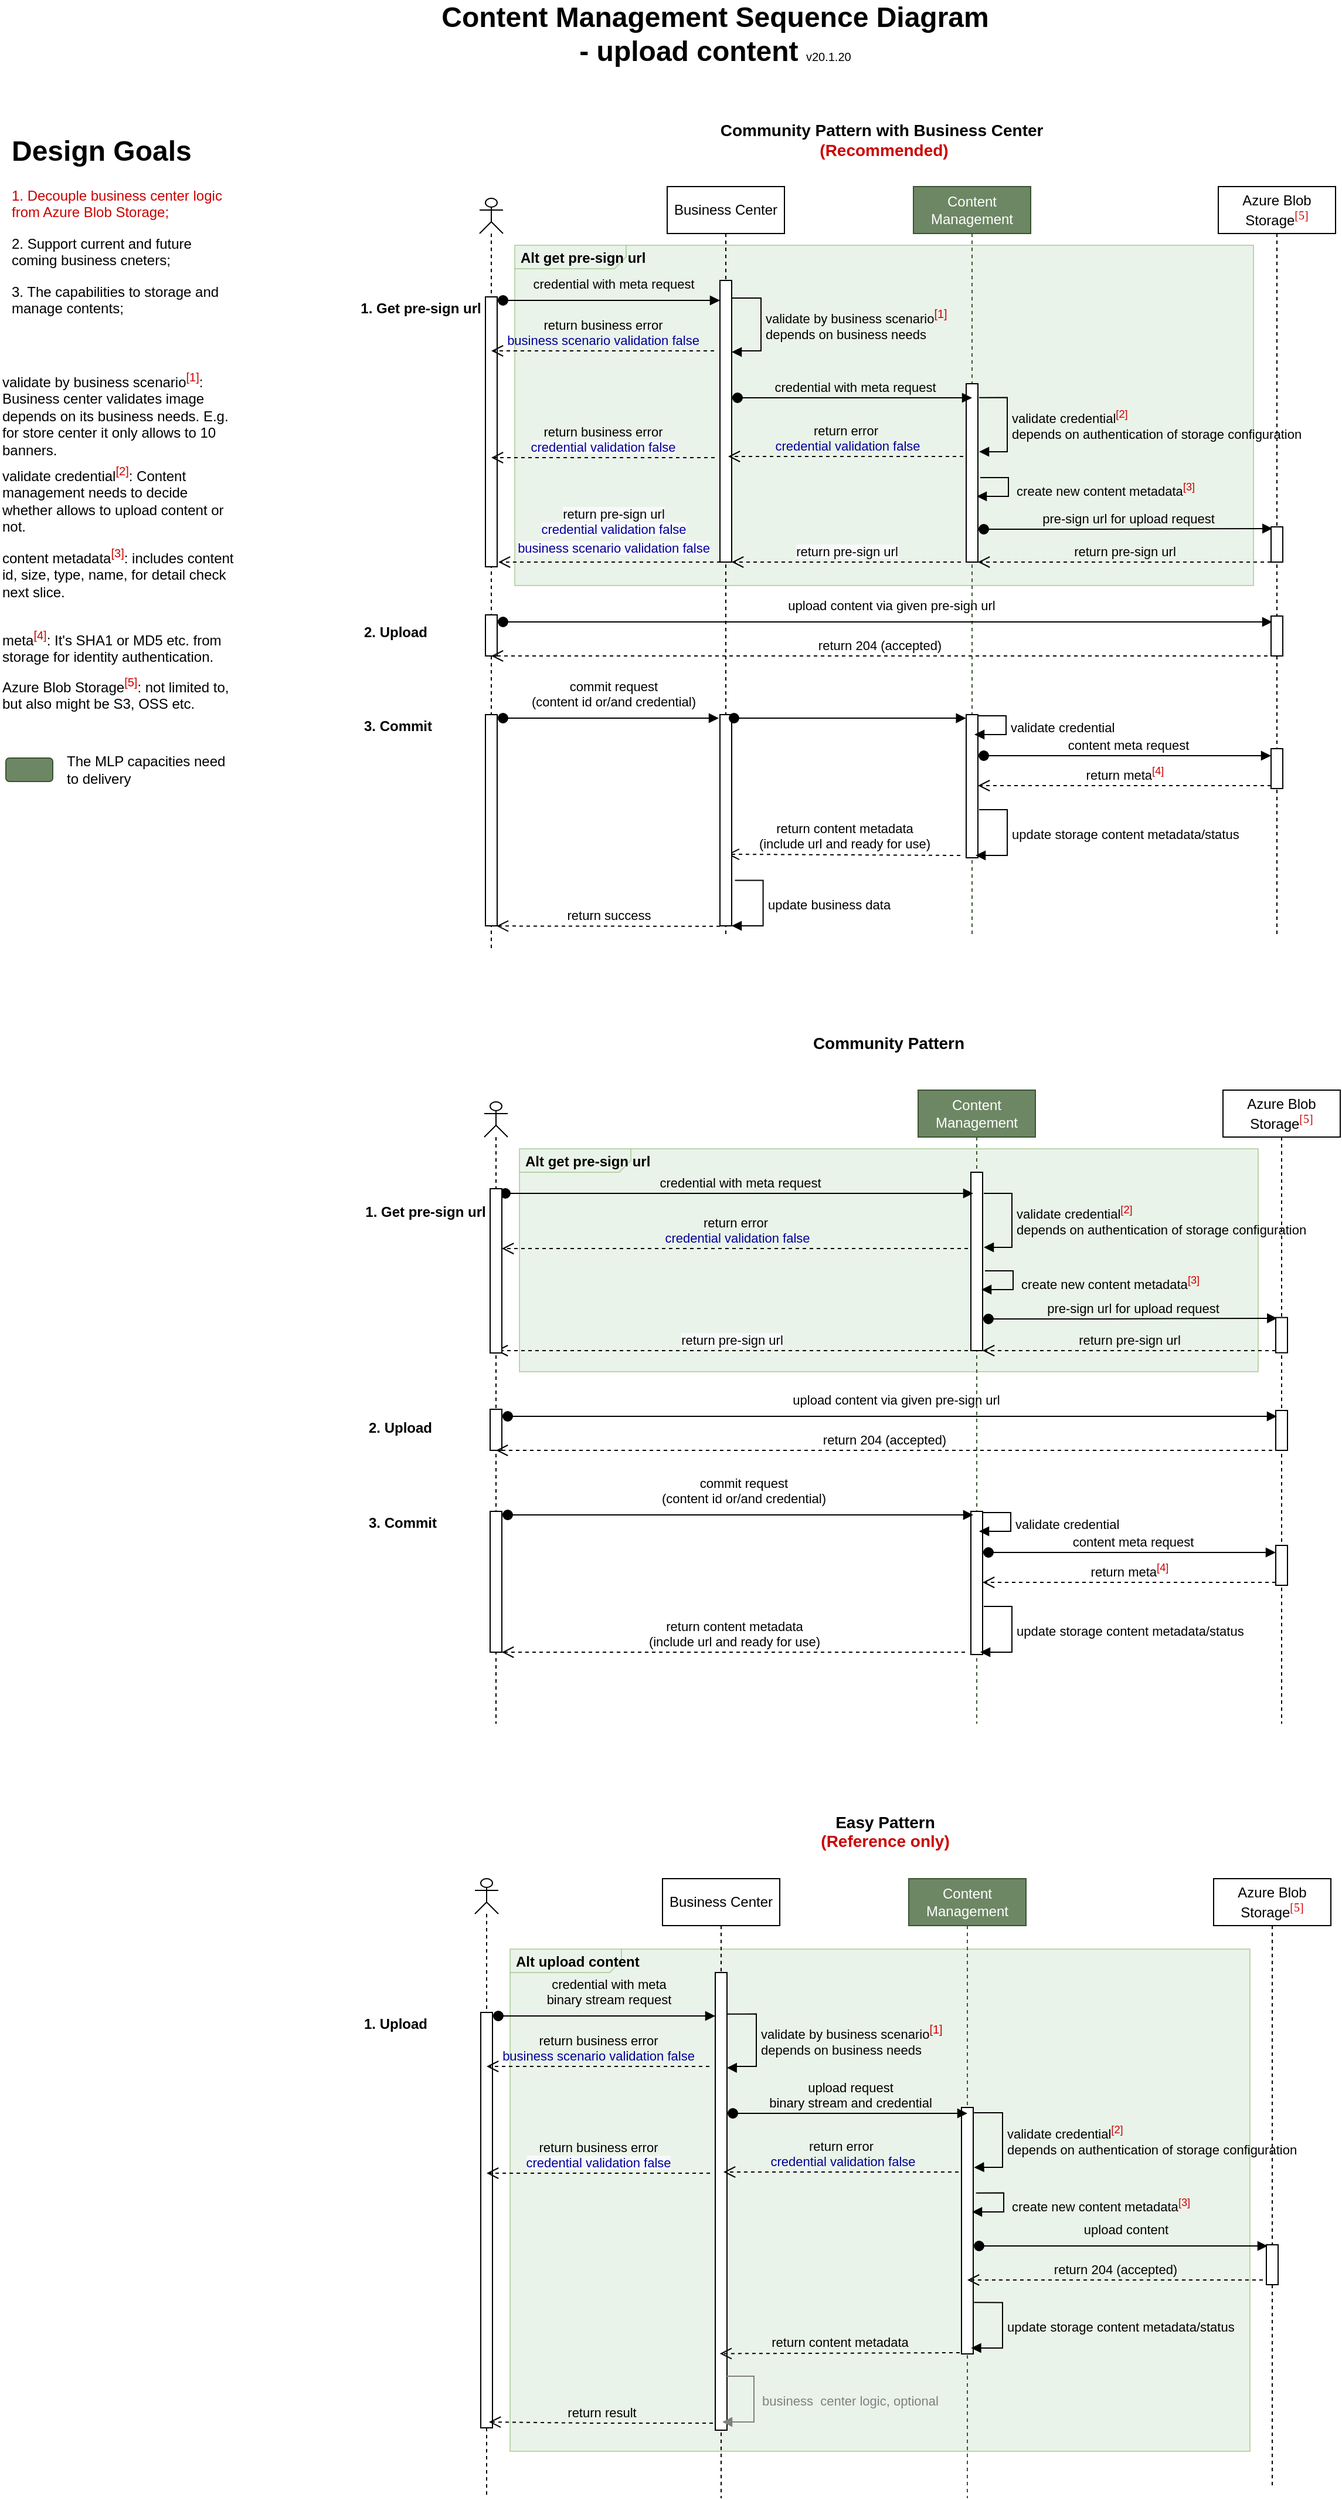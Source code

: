 <mxfile version="12.5.5" type="github" pages="3">
  <diagram id="Se-Glehy01dl6wNR-q-G" name="Uploading User Case">
    <mxGraphModel dx="3986" dy="788" grid="1" gridSize="10" guides="1" tooltips="1" connect="1" arrows="1" fold="1" page="1" pageScale="1" pageWidth="827" pageHeight="1169" math="0" shadow="0">
      <root>
        <mxCell id="0"/>
        <mxCell id="1" parent="0"/>
        <mxCell id="lDLZ59sCFjgZFas71iTA-26" value="&lt;p style=&quot;margin: 0px ; margin-top: 4px ; margin-left: 5px ; text-align: left&quot;&gt;&lt;b&gt;Alt&lt;/b&gt; &lt;b&gt;get pre-sign url&lt;/b&gt;&lt;/p&gt;" style="html=1;shape=mxgraph.sysml.package;overflow=fill;labelX=95;align=left;spacingLeft=5;verticalAlign=top;spacingTop=-3;fillColor=#d5e8d4;strokeColor=#82b366;opacity=50;" parent="1" vertex="1">
          <mxGeometry x="-2021" y="260" width="630" height="290" as="geometry"/>
        </mxCell>
        <mxCell id="fI2PRTh5zaHvBNYzc2sx-4" value="Content Management" style="shape=umlLifeline;perimeter=lifelinePerimeter;whiteSpace=wrap;html=1;container=1;collapsible=0;recursiveResize=0;outlineConnect=0;fillColor=#6d8764;strokeColor=#3A5431;fontColor=#ffffff;" parent="1" vertex="1">
          <mxGeometry x="-1681" y="210" width="100" height="640" as="geometry"/>
        </mxCell>
        <mxCell id="fI2PRTh5zaHvBNYzc2sx-18" value="" style="html=1;points=[];perimeter=orthogonalPerimeter;" parent="fI2PRTh5zaHvBNYzc2sx-4" vertex="1">
          <mxGeometry x="45" y="168" width="10" height="152" as="geometry"/>
        </mxCell>
        <mxCell id="lDLZ59sCFjgZFas71iTA-8" value="pre-sign url for upload request" style="html=1;verticalAlign=bottom;startArrow=oval;startFill=1;endArrow=block;startSize=8;labelBackgroundColor=none;entryX=0.116;entryY=0.047;entryDx=0;entryDy=0;entryPerimeter=0;" parent="fI2PRTh5zaHvBNYzc2sx-4" target="lDLZ59sCFjgZFas71iTA-6" edge="1">
          <mxGeometry width="60" relative="1" as="geometry">
            <mxPoint x="60" y="292" as="sourcePoint"/>
            <mxPoint x="309.5" y="292" as="targetPoint"/>
            <Array as="points">
              <mxPoint x="150.5" y="292"/>
            </Array>
          </mxGeometry>
        </mxCell>
        <mxCell id="fI2PRTh5zaHvBNYzc2sx-2" value="" style="shape=umlLifeline;participant=umlActor;perimeter=lifelinePerimeter;whiteSpace=wrap;html=1;container=1;collapsible=0;recursiveResize=0;verticalAlign=top;spacingTop=36;labelBackgroundColor=#ffffff;outlineConnect=0;size=30;" parent="1" vertex="1">
          <mxGeometry x="-2051" y="220" width="20" height="640" as="geometry"/>
        </mxCell>
        <mxCell id="lDLZ59sCFjgZFas71iTA-12" value="" style="html=1;points=[];perimeter=orthogonalPerimeter;align=left;" parent="fI2PRTh5zaHvBNYzc2sx-2" vertex="1">
          <mxGeometry x="5" y="355" width="10" height="35" as="geometry"/>
        </mxCell>
        <mxCell id="lDLZ59sCFjgZFas71iTA-16" value="" style="html=1;points=[];perimeter=orthogonalPerimeter;align=left;" parent="fI2PRTh5zaHvBNYzc2sx-2" vertex="1">
          <mxGeometry x="5" y="440" width="10" height="180" as="geometry"/>
        </mxCell>
        <mxCell id="fI2PRTh5zaHvBNYzc2sx-3" value="Business Center" style="shape=umlLifeline;perimeter=lifelinePerimeter;whiteSpace=wrap;html=1;container=1;collapsible=0;recursiveResize=0;outlineConnect=0;" parent="1" vertex="1">
          <mxGeometry x="-1891" y="210" width="100" height="640" as="geometry"/>
        </mxCell>
        <mxCell id="fI2PRTh5zaHvBNYzc2sx-9" value="" style="html=1;points=[];perimeter=orthogonalPerimeter;" parent="fI2PRTh5zaHvBNYzc2sx-3" vertex="1">
          <mxGeometry x="45" y="80" width="10" height="240" as="geometry"/>
        </mxCell>
        <mxCell id="fI2PRTh5zaHvBNYzc2sx-5" value="Azure Blob Storage&lt;sup style=&quot;color: rgb(0 , 0 , 0) ; font-family: &amp;#34;quot&amp;#34; ; font-style: normal ; font-variant: normal ; font-weight: 400 ; letter-spacing: normal ; text-align: left ; text-decoration: none ; text-indent: 0px ; text-transform: none ; white-space: nowrap ; word-spacing: 0px&quot;&gt;&lt;font color=&quot;#cc0000&quot;&gt;[5]&lt;/font&gt;&lt;/sup&gt;" style="shape=umlLifeline;perimeter=lifelinePerimeter;whiteSpace=wrap;html=1;container=1;collapsible=0;recursiveResize=0;outlineConnect=0;" parent="1" vertex="1">
          <mxGeometry x="-1421" y="210" width="100" height="640" as="geometry"/>
        </mxCell>
        <mxCell id="lDLZ59sCFjgZFas71iTA-6" value="" style="html=1;points=[];perimeter=orthogonalPerimeter;" parent="fI2PRTh5zaHvBNYzc2sx-5" vertex="1">
          <mxGeometry x="45" y="290" width="10" height="30" as="geometry"/>
        </mxCell>
        <mxCell id="lDLZ59sCFjgZFas71iTA-13" value="" style="html=1;points=[];perimeter=orthogonalPerimeter;" parent="fI2PRTh5zaHvBNYzc2sx-5" vertex="1">
          <mxGeometry x="45" y="366" width="10" height="34" as="geometry"/>
        </mxCell>
        <mxCell id="lDLZ59sCFjgZFas71iTA-20" value="" style="html=1;points=[];perimeter=orthogonalPerimeter;" parent="fI2PRTh5zaHvBNYzc2sx-5" vertex="1">
          <mxGeometry x="45" y="479" width="10" height="34" as="geometry"/>
        </mxCell>
        <mxCell id="fI2PRTh5zaHvBNYzc2sx-7" value="&lt;font&gt;&lt;span style=&quot;font-weight: bold ; font-size: 24px&quot;&gt;Content Management Sequence Diagram&lt;/span&gt;&lt;br&gt;&lt;span style=&quot;font-weight: bold ; font-size: 24px&quot;&gt;- upload content &lt;/span&gt;&lt;font style=&quot;font-size: 10px&quot;&gt;v20.1.20&lt;/font&gt;&lt;br&gt;&lt;/font&gt;" style="text;html=1;strokeColor=none;fillColor=none;align=center;verticalAlign=middle;whiteSpace=wrap;rounded=0;" parent="1" vertex="1">
          <mxGeometry x="-2110" y="70" width="520" height="20" as="geometry"/>
        </mxCell>
        <mxCell id="fI2PRTh5zaHvBNYzc2sx-8" value="credential with meta request" style="html=1;verticalAlign=bottom;startArrow=oval;startFill=1;endArrow=block;startSize=8;labelBackgroundColor=none;" parent="1" target="fI2PRTh5zaHvBNYzc2sx-9" edge="1">
          <mxGeometry x="0.005" y="5" width="60" relative="1" as="geometry">
            <mxPoint x="-2031" y="307" as="sourcePoint"/>
            <mxPoint x="-1849" y="307" as="targetPoint"/>
            <Array as="points">
              <mxPoint x="-1947" y="307"/>
            </Array>
            <mxPoint x="1" as="offset"/>
          </mxGeometry>
        </mxCell>
        <mxCell id="fI2PRTh5zaHvBNYzc2sx-16" value="validate by business scenario&lt;sup&gt;&lt;font color=&quot;#cc0000&quot; style=&quot;font-size: 10px&quot;&gt;[1]&lt;/font&gt;&lt;/sup&gt;&amp;nbsp;&lt;br&gt;depends on business needs&amp;nbsp;" style="edgeStyle=orthogonalEdgeStyle;html=1;align=left;spacingLeft=2;endArrow=block;rounded=0;labelBackgroundColor=none;" parent="1" edge="1">
          <mxGeometry relative="1" as="geometry">
            <mxPoint x="-1836" y="305" as="sourcePoint"/>
            <Array as="points">
              <mxPoint x="-1811" y="305"/>
              <mxPoint x="-1811" y="350"/>
              <mxPoint x="-1831" y="350"/>
              <mxPoint x="-1831" y="351"/>
            </Array>
            <mxPoint x="-1836" y="351" as="targetPoint"/>
          </mxGeometry>
        </mxCell>
        <mxCell id="fI2PRTh5zaHvBNYzc2sx-17" value="credential with meta request" style="html=1;verticalAlign=bottom;startArrow=oval;startFill=1;endArrow=block;startSize=8;labelBackgroundColor=none;" parent="1" edge="1">
          <mxGeometry width="60" relative="1" as="geometry">
            <mxPoint x="-1831" y="390" as="sourcePoint"/>
            <mxPoint x="-1631" y="390" as="targetPoint"/>
            <Array as="points">
              <mxPoint x="-1740.5" y="390"/>
            </Array>
          </mxGeometry>
        </mxCell>
        <mxCell id="fI2PRTh5zaHvBNYzc2sx-20" value="validate credential&lt;sup&gt;&lt;font color=&quot;#cc0000&quot;&gt;[2]&lt;/font&gt;&lt;/sup&gt;&amp;nbsp;&lt;br&gt;depends on authentication of storage configuration&amp;nbsp;" style="edgeStyle=orthogonalEdgeStyle;html=1;align=left;spacingLeft=2;endArrow=block;rounded=0;labelBackgroundColor=none;" parent="1" edge="1">
          <mxGeometry relative="1" as="geometry">
            <mxPoint x="-1624.997" y="389.833" as="sourcePoint"/>
            <Array as="points">
              <mxPoint x="-1601" y="390"/>
              <mxPoint x="-1601" y="436"/>
              <mxPoint x="-1621" y="436"/>
            </Array>
            <mxPoint x="-1625" y="436" as="targetPoint"/>
          </mxGeometry>
        </mxCell>
        <mxCell id="fI2PRTh5zaHvBNYzc2sx-21" value="return error&lt;br&gt;&amp;nbsp;&lt;font color=&quot;#000099&quot;&gt;credential validation false&lt;/font&gt;" style="html=1;verticalAlign=bottom;endArrow=open;dashed=1;endSize=8;labelBackgroundColor=none;" parent="1" edge="1">
          <mxGeometry relative="1" as="geometry">
            <mxPoint x="-1638.5" y="440" as="sourcePoint"/>
            <mxPoint x="-1839" y="440" as="targetPoint"/>
          </mxGeometry>
        </mxCell>
        <mxCell id="fI2PRTh5zaHvBNYzc2sx-24" value="&lt;span style=&quot;display: inline ; float: none ; background-color: rgb(248 , 249 , 250) ; color: rgb(0 , 0 , 0) ; font-family: &amp;#34;helvetica&amp;#34; ; font-size: 11px ; font-style: normal ; font-variant: normal ; font-weight: normal ; letter-spacing: normal ; line-height: 1.2 ; overflow-wrap: normal ; text-align: center ; text-decoration: none ; text-indent: 0px ; text-transform: none ; white-space: nowrap ; word-spacing: 0px&quot;&gt;return pre-sign url&lt;/span&gt;" style="html=1;verticalAlign=bottom;endArrow=open;dashed=1;endSize=8;labelBackgroundColor=none;" parent="1" edge="1">
          <mxGeometry relative="1" as="geometry">
            <mxPoint x="-1640.5" y="530" as="sourcePoint"/>
            <mxPoint x="-1836" y="530" as="targetPoint"/>
          </mxGeometry>
        </mxCell>
        <mxCell id="fI2PRTh5zaHvBNYzc2sx-25" value="&amp;nbsp;create new content metadata&lt;sup style=&quot;color: rgb(0 , 0 , 0) ; font-family: &amp;#34;helvetica&amp;#34; ; font-size: 9.13px ; font-style: normal ; font-variant: normal ; font-weight: 400 ; letter-spacing: normal ; text-align: left ; text-decoration: none ; text-indent: 0px ; text-transform: none ; white-space: nowrap ; word-spacing: 0px&quot;&gt;&lt;font color=&quot;#cc0000&quot;&gt;[3]&lt;/font&gt;&lt;/sup&gt;" style="edgeStyle=orthogonalEdgeStyle;html=1;align=left;spacingLeft=2;endArrow=block;rounded=0;labelBackgroundColor=none;" parent="1" edge="1">
          <mxGeometry relative="1" as="geometry">
            <mxPoint x="-1624" y="458" as="sourcePoint"/>
            <Array as="points">
              <mxPoint x="-1600" y="458"/>
              <mxPoint x="-1600" y="474"/>
              <mxPoint x="-1627" y="474"/>
            </Array>
            <mxPoint x="-1627" y="474" as="targetPoint"/>
          </mxGeometry>
        </mxCell>
        <mxCell id="PvR2-Of-hzqEuAxM7F6R-1" value="validate by business scenario&lt;sup&gt;&lt;font color=&quot;#cc0000&quot;&gt;[1]&lt;/font&gt;&lt;/sup&gt;: Business center validates image depends on its business needs. E.g. for store center it only allows to 10 banners.&amp;nbsp;" style="text;html=1;whiteSpace=wrap;" parent="1" vertex="1">
          <mxGeometry x="-2460" y="360" width="200" height="80" as="geometry"/>
        </mxCell>
        <mxCell id="PvR2-Of-hzqEuAxM7F6R-2" value="validate credential&lt;sup&gt;&lt;font color=&quot;#cc0000&quot;&gt;[2]&lt;/font&gt;&lt;/sup&gt;: Content management needs to decide whether allows to upload content or not." style="text;html=1;whiteSpace=wrap;" parent="1" vertex="1">
          <mxGeometry x="-2460" y="440" width="200" height="80" as="geometry"/>
        </mxCell>
        <mxCell id="U4m3X5Pd-2RmzHpy8CRf-1" value="&lt;h1&gt;Design Goals&lt;/h1&gt;&lt;p&gt;&lt;font color=&quot;#cc0000&quot;&gt;1. Decouple business center logic from Azure Blob Storage;&lt;/font&gt;&lt;/p&gt;&lt;p&gt;2. Support current and future coming business cneters; &amp;nbsp;&lt;/p&gt;&lt;p&gt;3. The capabilities to storage and manage contents;&lt;/p&gt;" style="text;html=1;strokeColor=none;fillColor=none;spacing=5;spacingTop=-20;whiteSpace=wrap;overflow=hidden;rounded=0;" parent="1" vertex="1">
          <mxGeometry x="-2455" y="160" width="190" height="170" as="geometry"/>
        </mxCell>
        <mxCell id="U4m3X5Pd-2RmzHpy8CRf-2" value="" style="rounded=1;whiteSpace=wrap;html=1;fillColor=#6d8764;strokeColor=#3A5431;fontColor=#ffffff;" parent="1" vertex="1">
          <mxGeometry x="-2455" y="697" width="40" height="20" as="geometry"/>
        </mxCell>
        <mxCell id="U4m3X5Pd-2RmzHpy8CRf-3" value="The MLP capacities need to delivery" style="text;html=1;strokeColor=none;fillColor=none;align=left;verticalAlign=middle;whiteSpace=wrap;rounded=0;" parent="1" vertex="1">
          <mxGeometry x="-2405" y="692" width="150" height="30" as="geometry"/>
        </mxCell>
        <mxCell id="lDLZ59sCFjgZFas71iTA-5" value="" style="html=1;points=[];perimeter=orthogonalPerimeter;align=left;" parent="1" vertex="1">
          <mxGeometry x="-2046" y="304" width="10" height="230" as="geometry"/>
        </mxCell>
        <mxCell id="lDLZ59sCFjgZFas71iTA-9" value="return pre-sign url" style="html=1;verticalAlign=bottom;endArrow=open;dashed=1;endSize=8;labelBackgroundColor=none;" parent="1" edge="1">
          <mxGeometry relative="1" as="geometry">
            <mxPoint x="-1376" y="530" as="sourcePoint"/>
            <mxPoint x="-1626" y="530" as="targetPoint"/>
          </mxGeometry>
        </mxCell>
        <mxCell id="lDLZ59sCFjgZFas71iTA-10" value="&lt;span style=&quot;display: inline ; float: none ; background-color: rgb(248 , 249 , 250) ; color: rgb(0 , 0 , 0) ; font-family: &amp;#34;helvetica&amp;#34; ; font-size: 11px ; font-style: normal ; font-variant: normal ; font-weight: normal ; letter-spacing: normal ; line-height: 1.2 ; overflow-wrap: normal ; text-align: center ; text-decoration: none ; text-indent: 0px ; text-transform: none ; white-space: nowrap ; word-spacing: 0px&quot;&gt;return pre-sign url&lt;br&gt;&lt;span style=&quot;display: inline ; float: none ; background-color: rgb(248 , 249 , 250) ; color: rgb(0 , 0 , 0) ; font-family: &amp;#34;helvetica&amp;#34; ; font-size: 11px ; font-style: normal ; font-variant: normal ; font-weight: normal ; letter-spacing: normal ; line-height: 1.2 ; overflow-wrap: normal ; text-align: center ; text-decoration: none ; text-indent: 0px ; text-transform: none ; white-space: nowrap ; word-spacing: 0px&quot;&gt;&lt;font color=&quot;#000099&quot;&gt;credential validation false&lt;/font&gt;&lt;br&gt;&lt;span style=&quot;display: inline ; float: none ; background-color: rgb(248 , 249 , 250) ; color: rgb(0 , 0 , 153) ; font-family: &amp;#34;helvetica&amp;#34; ; font-size: 11px ; font-style: normal ; font-variant: normal ; font-weight: 400 ; letter-spacing: normal ; text-align: center ; text-decoration: none ; text-indent: 0px ; text-transform: none ; white-space: nowrap ; word-spacing: 0px&quot;&gt;business scenario validation false&lt;/span&gt;&lt;/span&gt;&lt;b&gt;&lt;/b&gt;&lt;i&gt;&lt;/i&gt;&lt;u&gt;&lt;/u&gt;&lt;sub&gt;&lt;/sub&gt;&lt;sup&gt;&lt;/sup&gt;&lt;strike&gt;&lt;/strike&gt;&lt;br&gt;&lt;/span&gt;" style="html=1;verticalAlign=bottom;endArrow=open;dashed=1;endSize=8;labelBackgroundColor=none;" parent="1" edge="1">
          <mxGeometry relative="1" as="geometry">
            <mxPoint x="-1839.5" y="530" as="sourcePoint"/>
            <mxPoint x="-2035" y="530" as="targetPoint"/>
          </mxGeometry>
        </mxCell>
        <mxCell id="lDLZ59sCFjgZFas71iTA-14" value="upload content via given pre-sign url" style="html=1;verticalAlign=bottom;startArrow=oval;startFill=1;endArrow=block;startSize=8;labelBackgroundColor=none;" parent="1" edge="1">
          <mxGeometry x="0.005" y="5" width="60" relative="1" as="geometry">
            <mxPoint x="-2031" y="581" as="sourcePoint"/>
            <mxPoint x="-1375" y="581" as="targetPoint"/>
            <Array as="points"/>
            <mxPoint x="1" as="offset"/>
          </mxGeometry>
        </mxCell>
        <mxCell id="lDLZ59sCFjgZFas71iTA-15" value="return 204 (accepted)" style="html=1;verticalAlign=bottom;endArrow=open;dashed=1;endSize=8;labelBackgroundColor=none;" parent="1" edge="1">
          <mxGeometry relative="1" as="geometry">
            <mxPoint x="-1379" y="610" as="sourcePoint"/>
            <mxPoint x="-2041" y="610" as="targetPoint"/>
          </mxGeometry>
        </mxCell>
        <mxCell id="lDLZ59sCFjgZFas71iTA-17" value="" style="html=1;points=[];perimeter=orthogonalPerimeter;" parent="1" vertex="1">
          <mxGeometry x="-1636" y="660" width="10" height="122" as="geometry"/>
        </mxCell>
        <mxCell id="lDLZ59sCFjgZFas71iTA-18" value="commit request&lt;br&gt;(content id or/and credential)" style="html=1;verticalAlign=bottom;startArrow=oval;startFill=1;endArrow=block;startSize=8;labelBackgroundColor=none;" parent="1" edge="1">
          <mxGeometry x="0.005" y="5" width="60" relative="1" as="geometry">
            <mxPoint x="-2031" y="663" as="sourcePoint"/>
            <mxPoint x="-1847" y="663" as="targetPoint"/>
            <Array as="points"/>
            <mxPoint x="1" as="offset"/>
          </mxGeometry>
        </mxCell>
        <mxCell id="lDLZ59sCFjgZFas71iTA-19" value="validate credential" style="edgeStyle=orthogonalEdgeStyle;html=1;align=left;spacingLeft=2;endArrow=block;rounded=0;labelBackgroundColor=none;" parent="1" edge="1">
          <mxGeometry relative="1" as="geometry">
            <mxPoint x="-1626" y="661" as="sourcePoint"/>
            <Array as="points">
              <mxPoint x="-1602" y="661"/>
              <mxPoint x="-1602" y="677"/>
              <mxPoint x="-1629" y="677"/>
            </Array>
            <mxPoint x="-1629" y="677" as="targetPoint"/>
          </mxGeometry>
        </mxCell>
        <mxCell id="lDLZ59sCFjgZFas71iTA-21" value="content meta request" style="html=1;verticalAlign=bottom;startArrow=oval;startFill=1;endArrow=block;startSize=8;labelBackgroundColor=none;" parent="1" edge="1">
          <mxGeometry width="60" relative="1" as="geometry">
            <mxPoint x="-1621" y="695" as="sourcePoint"/>
            <mxPoint x="-1376" y="695" as="targetPoint"/>
            <Array as="points">
              <mxPoint x="-1535" y="695"/>
            </Array>
          </mxGeometry>
        </mxCell>
        <mxCell id="lDLZ59sCFjgZFas71iTA-22" value="return meta&lt;sup style=&quot;color: rgb(0 , 0 , 0) ; font-family: &amp;#34;helvetica&amp;#34; ; font-size: 9.13px ; font-style: normal ; font-variant: normal ; font-weight: 400 ; letter-spacing: normal ; text-align: left ; text-decoration: none ; text-indent: 0px ; text-transform: none ; white-space: nowrap ; word-spacing: 0px&quot;&gt;&lt;font color=&quot;#cc0000&quot;&gt;[4]&lt;/font&gt;&lt;/sup&gt;" style="html=1;verticalAlign=bottom;endArrow=open;dashed=1;endSize=8;labelBackgroundColor=none;" parent="1" edge="1">
          <mxGeometry relative="1" as="geometry">
            <mxPoint x="-1376" y="720.5" as="sourcePoint"/>
            <mxPoint x="-1626" y="720.5" as="targetPoint"/>
          </mxGeometry>
        </mxCell>
        <mxCell id="lDLZ59sCFjgZFas71iTA-23" value="update storage content metadata/status" style="edgeStyle=orthogonalEdgeStyle;html=1;align=left;spacingLeft=2;endArrow=block;rounded=0;labelBackgroundColor=none;" parent="1" edge="1">
          <mxGeometry relative="1" as="geometry">
            <mxPoint x="-1625" y="741" as="sourcePoint"/>
            <Array as="points">
              <mxPoint x="-1601" y="741"/>
              <mxPoint x="-1601" y="780"/>
              <mxPoint x="-1628" y="780"/>
            </Array>
            <mxPoint x="-1628" y="780" as="targetPoint"/>
          </mxGeometry>
        </mxCell>
        <mxCell id="lDLZ59sCFjgZFas71iTA-24" value="return content metadata &lt;br&gt;(include url and ready for use)" style="html=1;verticalAlign=bottom;endArrow=open;dashed=1;endSize=8;labelBackgroundColor=none;entryX=0.638;entryY=0.661;entryDx=0;entryDy=0;entryPerimeter=0;" parent="1" target="pAsI2F2GM8RguV5AZ2Ct-1" edge="1">
          <mxGeometry relative="1" as="geometry">
            <mxPoint x="-1641" y="780" as="sourcePoint"/>
            <mxPoint x="-1833" y="780" as="targetPoint"/>
            <Array as="points"/>
          </mxGeometry>
        </mxCell>
        <mxCell id="lDLZ59sCFjgZFas71iTA-27" value="&lt;b&gt;1. Get pre-sign url&lt;/b&gt;" style="text;html=1;strokeColor=none;fillColor=none;align=center;verticalAlign=middle;whiteSpace=wrap;rounded=0;opacity=50;" parent="1" vertex="1">
          <mxGeometry x="-2156" y="304" width="110" height="20" as="geometry"/>
        </mxCell>
        <mxCell id="lDLZ59sCFjgZFas71iTA-28" value="&lt;b&gt;2. Upload&lt;/b&gt;" style="text;html=1;strokeColor=none;fillColor=none;align=center;verticalAlign=middle;whiteSpace=wrap;rounded=0;opacity=50;" parent="1" vertex="1">
          <mxGeometry x="-2160" y="580" width="75" height="20" as="geometry"/>
        </mxCell>
        <mxCell id="lDLZ59sCFjgZFas71iTA-29" value="&lt;b&gt;3. Commit&lt;/b&gt;" style="text;html=1;strokeColor=none;fillColor=none;align=center;verticalAlign=middle;whiteSpace=wrap;rounded=0;opacity=50;" parent="1" vertex="1">
          <mxGeometry x="-2158" y="660" width="75" height="20" as="geometry"/>
        </mxCell>
        <mxCell id="lDLZ59sCFjgZFas71iTA-30" value="content metadata&lt;sup&gt;&lt;font color=&quot;#cc0000&quot;&gt;[3]&lt;/font&gt;&lt;/sup&gt;: includes content id, size, type, name, for detail check next slice." style="text;html=1;whiteSpace=wrap;" parent="1" vertex="1">
          <mxGeometry x="-2460" y="510" width="200" height="80" as="geometry"/>
        </mxCell>
        <mxCell id="lDLZ59sCFjgZFas71iTA-31" value="meta&lt;sup&gt;&lt;font color=&quot;#cc0000&quot;&gt;[4]&lt;/font&gt;&lt;/sup&gt;: It&#39;s SHA1 or MD5 etc. from storage for identity authentication." style="text;html=1;whiteSpace=wrap;" parent="1" vertex="1">
          <mxGeometry x="-2460" y="580" width="200" height="50" as="geometry"/>
        </mxCell>
        <mxCell id="lDLZ59sCFjgZFas71iTA-33" value="Azure Blob Storage&lt;sup&gt;&lt;font color=&quot;#cc0000&quot;&gt;[5]&lt;/font&gt;&lt;/sup&gt;: not limited to, but also might be S3, OSS etc. " style="text;html=1;whiteSpace=wrap;" parent="1" vertex="1">
          <mxGeometry x="-2460" y="620" width="200" height="50" as="geometry"/>
        </mxCell>
        <mxCell id="Z2Z2UFhDQ-YUkHnf_ntr-1" value="&lt;p style=&quot;margin: 0px ; margin-top: 4px ; margin-left: 5px ; text-align: left&quot;&gt;&lt;b&gt;Alt&lt;/b&gt; &lt;b&gt;upload content&lt;/b&gt;&lt;/p&gt;" style="html=1;shape=mxgraph.sysml.package;overflow=fill;labelX=95;align=left;spacingLeft=5;verticalAlign=top;spacingTop=-3;fillColor=#d5e8d4;strokeColor=#82b366;opacity=50;" parent="1" vertex="1">
          <mxGeometry x="-2025" y="1712" width="631" height="428" as="geometry"/>
        </mxCell>
        <mxCell id="Z2Z2UFhDQ-YUkHnf_ntr-2" value="Content Management" style="shape=umlLifeline;perimeter=lifelinePerimeter;whiteSpace=wrap;html=1;container=1;collapsible=0;recursiveResize=0;outlineConnect=0;fillColor=#6d8764;strokeColor=#3A5431;fontColor=#ffffff;" parent="1" vertex="1">
          <mxGeometry x="-1685" y="1652" width="100" height="528" as="geometry"/>
        </mxCell>
        <mxCell id="Z2Z2UFhDQ-YUkHnf_ntr-3" value="" style="html=1;points=[];perimeter=orthogonalPerimeter;" parent="Z2Z2UFhDQ-YUkHnf_ntr-2" vertex="1">
          <mxGeometry x="45" y="195" width="10" height="210" as="geometry"/>
        </mxCell>
        <mxCell id="Z2Z2UFhDQ-YUkHnf_ntr-5" value="" style="shape=umlLifeline;participant=umlActor;perimeter=lifelinePerimeter;whiteSpace=wrap;html=1;container=1;collapsible=0;recursiveResize=0;verticalAlign=top;spacingTop=36;labelBackgroundColor=#ffffff;outlineConnect=0;size=30;" parent="1" vertex="1">
          <mxGeometry x="-2055" y="1652" width="20" height="528" as="geometry"/>
        </mxCell>
        <mxCell id="Z2Z2UFhDQ-YUkHnf_ntr-8" value="Business Center" style="shape=umlLifeline;perimeter=lifelinePerimeter;whiteSpace=wrap;html=1;container=1;collapsible=0;recursiveResize=0;outlineConnect=0;" parent="1" vertex="1">
          <mxGeometry x="-1895" y="1652" width="100" height="528" as="geometry"/>
        </mxCell>
        <mxCell id="Z2Z2UFhDQ-YUkHnf_ntr-9" value="" style="html=1;points=[];perimeter=orthogonalPerimeter;" parent="Z2Z2UFhDQ-YUkHnf_ntr-8" vertex="1">
          <mxGeometry x="45" y="80" width="10" height="390" as="geometry"/>
        </mxCell>
        <mxCell id="Z2Z2UFhDQ-YUkHnf_ntr-10" value="Azure Blob Storage&lt;sup style=&quot;color: rgb(0 , 0 , 0) ; font-family: &amp;#34;quot&amp;#34; ; font-style: normal ; font-variant: normal ; font-weight: 400 ; letter-spacing: normal ; text-align: left ; text-decoration: none ; text-indent: 0px ; text-transform: none ; white-space: nowrap ; word-spacing: 0px&quot;&gt;&lt;font color=&quot;#cc0000&quot;&gt;[5]&lt;/font&gt;&lt;/sup&gt;" style="shape=umlLifeline;perimeter=lifelinePerimeter;whiteSpace=wrap;html=1;container=1;collapsible=0;recursiveResize=0;outlineConnect=0;" parent="1" vertex="1">
          <mxGeometry x="-1425" y="1652" width="100" height="518" as="geometry"/>
        </mxCell>
        <mxCell id="Z2Z2UFhDQ-YUkHnf_ntr-12" value="" style="html=1;points=[];perimeter=orthogonalPerimeter;" parent="Z2Z2UFhDQ-YUkHnf_ntr-10" vertex="1">
          <mxGeometry x="45" y="312" width="10" height="34" as="geometry"/>
        </mxCell>
        <mxCell id="Z2Z2UFhDQ-YUkHnf_ntr-14" value="credential with meta&lt;br&gt;binary stream request" style="html=1;verticalAlign=bottom;startArrow=oval;startFill=1;endArrow=block;startSize=8;labelBackgroundColor=none;" parent="1" target="Z2Z2UFhDQ-YUkHnf_ntr-9" edge="1">
          <mxGeometry x="0.005" y="5" width="60" relative="1" as="geometry">
            <mxPoint x="-2035" y="1769" as="sourcePoint"/>
            <mxPoint x="-1853" y="1769" as="targetPoint"/>
            <Array as="points">
              <mxPoint x="-1951" y="1769"/>
            </Array>
            <mxPoint x="1" as="offset"/>
          </mxGeometry>
        </mxCell>
        <mxCell id="Z2Z2UFhDQ-YUkHnf_ntr-16" value="validate by business scenario&lt;sup&gt;&lt;font color=&quot;#cc0000&quot; style=&quot;font-size: 10px&quot;&gt;[1]&lt;/font&gt;&lt;/sup&gt;&amp;nbsp;&lt;br&gt;depends on business needs&amp;nbsp;" style="edgeStyle=orthogonalEdgeStyle;html=1;align=left;spacingLeft=2;endArrow=block;rounded=0;labelBackgroundColor=none;" parent="1" edge="1">
          <mxGeometry relative="1" as="geometry">
            <mxPoint x="-1840.167" y="1767.333" as="sourcePoint"/>
            <Array as="points">
              <mxPoint x="-1815" y="1767"/>
              <mxPoint x="-1815" y="1812"/>
              <mxPoint x="-1835" y="1812"/>
              <mxPoint x="-1835" y="1813"/>
            </Array>
            <mxPoint x="-1840.167" y="1813.167" as="targetPoint"/>
          </mxGeometry>
        </mxCell>
        <mxCell id="Z2Z2UFhDQ-YUkHnf_ntr-17" value="upload request&lt;br&gt;binary stream and credential" style="html=1;verticalAlign=bottom;startArrow=oval;startFill=1;endArrow=block;startSize=8;labelBackgroundColor=none;" parent="1" edge="1">
          <mxGeometry width="60" relative="1" as="geometry">
            <mxPoint x="-1835" y="1852" as="sourcePoint"/>
            <mxPoint x="-1635" y="1852" as="targetPoint"/>
            <Array as="points">
              <mxPoint x="-1744.5" y="1852"/>
            </Array>
          </mxGeometry>
        </mxCell>
        <mxCell id="Z2Z2UFhDQ-YUkHnf_ntr-18" value="validate credential&lt;sup&gt;&lt;font color=&quot;#cc0000&quot;&gt;[2]&lt;/font&gt;&lt;/sup&gt;&amp;nbsp;&lt;br&gt;depends on authentication of storage configuration&amp;nbsp;" style="edgeStyle=orthogonalEdgeStyle;html=1;align=left;spacingLeft=2;endArrow=block;rounded=0;labelBackgroundColor=none;" parent="1" edge="1">
          <mxGeometry relative="1" as="geometry">
            <mxPoint x="-1629.333" y="1851.5" as="sourcePoint"/>
            <Array as="points">
              <mxPoint x="-1605" y="1852"/>
              <mxPoint x="-1605" y="1898"/>
              <mxPoint x="-1625" y="1898"/>
            </Array>
            <mxPoint x="-1629.333" y="1898.167" as="targetPoint"/>
          </mxGeometry>
        </mxCell>
        <mxCell id="Z2Z2UFhDQ-YUkHnf_ntr-19" value="return error&lt;br&gt;&amp;nbsp;&lt;font color=&quot;#000099&quot;&gt;credential validation false&lt;/font&gt;" style="html=1;verticalAlign=bottom;endArrow=open;dashed=1;endSize=8;labelBackgroundColor=none;" parent="1" edge="1">
          <mxGeometry relative="1" as="geometry">
            <mxPoint x="-1642.5" y="1902" as="sourcePoint"/>
            <mxPoint x="-1843" y="1902" as="targetPoint"/>
          </mxGeometry>
        </mxCell>
        <mxCell id="Z2Z2UFhDQ-YUkHnf_ntr-21" value="&amp;nbsp;create new content metadata&lt;sup style=&quot;color: rgb(0 , 0 , 0) ; font-family: &amp;#34;helvetica&amp;#34; ; font-size: 9.13px ; font-style: normal ; font-variant: normal ; font-weight: 400 ; letter-spacing: normal ; text-align: left ; text-decoration: none ; text-indent: 0px ; text-transform: none ; white-space: nowrap ; word-spacing: 0px&quot;&gt;&lt;font color=&quot;#cc0000&quot;&gt;[3]&lt;/font&gt;&lt;/sup&gt;" style="edgeStyle=orthogonalEdgeStyle;html=1;align=left;spacingLeft=2;endArrow=block;rounded=0;labelBackgroundColor=none;" parent="1" edge="1">
          <mxGeometry relative="1" as="geometry">
            <mxPoint x="-1627.667" y="1919.833" as="sourcePoint"/>
            <Array as="points">
              <mxPoint x="-1604" y="1920"/>
              <mxPoint x="-1604" y="1936"/>
              <mxPoint x="-1631" y="1936"/>
            </Array>
            <mxPoint x="-1631" y="1935.667" as="targetPoint"/>
          </mxGeometry>
        </mxCell>
        <mxCell id="Z2Z2UFhDQ-YUkHnf_ntr-23" value="" style="html=1;points=[];perimeter=orthogonalPerimeter;align=left;" parent="1" vertex="1">
          <mxGeometry x="-2050" y="1766" width="10" height="354" as="geometry"/>
        </mxCell>
        <mxCell id="Z2Z2UFhDQ-YUkHnf_ntr-26" value="upload content" style="html=1;verticalAlign=bottom;startArrow=oval;startFill=1;endArrow=block;startSize=8;labelBackgroundColor=none;" parent="1" edge="1">
          <mxGeometry x="0.005" y="5" width="60" relative="1" as="geometry">
            <mxPoint x="-1625" y="1965" as="sourcePoint"/>
            <mxPoint x="-1379" y="1965" as="targetPoint"/>
            <Array as="points"/>
            <mxPoint x="1" as="offset"/>
          </mxGeometry>
        </mxCell>
        <mxCell id="Z2Z2UFhDQ-YUkHnf_ntr-27" value="return 204 (accepted)" style="html=1;verticalAlign=bottom;endArrow=open;dashed=1;endSize=8;labelBackgroundColor=none;" parent="1" edge="1">
          <mxGeometry relative="1" as="geometry">
            <mxPoint x="-1383" y="1994" as="sourcePoint"/>
            <mxPoint x="-1635" y="1994" as="targetPoint"/>
          </mxGeometry>
        </mxCell>
        <mxCell id="Z2Z2UFhDQ-YUkHnf_ntr-33" value="update storage content metadata/status" style="edgeStyle=orthogonalEdgeStyle;html=1;align=left;spacingLeft=2;endArrow=block;rounded=0;labelBackgroundColor=none;" parent="1" edge="1">
          <mxGeometry relative="1" as="geometry">
            <mxPoint x="-1629.333" y="2013.167" as="sourcePoint"/>
            <Array as="points">
              <mxPoint x="-1605" y="2013"/>
              <mxPoint x="-1605" y="2052"/>
              <mxPoint x="-1632" y="2052"/>
            </Array>
            <mxPoint x="-1631.833" y="2052.333" as="targetPoint"/>
          </mxGeometry>
        </mxCell>
        <mxCell id="Z2Z2UFhDQ-YUkHnf_ntr-34" value="return content metadata" style="html=1;verticalAlign=bottom;endArrow=open;dashed=1;endSize=8;labelBackgroundColor=none;entryX=0.389;entryY=0.825;entryDx=0;entryDy=0;entryPerimeter=0;" parent="1" edge="1">
          <mxGeometry relative="1" as="geometry">
            <mxPoint x="-1641.55" y="2056" as="sourcePoint"/>
            <mxPoint x="-1846.11" y="2056.75" as="targetPoint"/>
          </mxGeometry>
        </mxCell>
        <mxCell id="Z2Z2UFhDQ-YUkHnf_ntr-35" value="&lt;b&gt;1. Upload&lt;/b&gt;" style="text;html=1;strokeColor=none;fillColor=none;align=center;verticalAlign=middle;whiteSpace=wrap;rounded=0;opacity=50;" parent="1" vertex="1">
          <mxGeometry x="-2160" y="1766" width="75" height="20" as="geometry"/>
        </mxCell>
        <mxCell id="Z2Z2UFhDQ-YUkHnf_ntr-38" value="return result" style="html=1;verticalAlign=bottom;endArrow=open;dashed=1;endSize=8;labelBackgroundColor=none;" parent="1" edge="1">
          <mxGeometry relative="1" as="geometry">
            <mxPoint x="-1852" y="2116" as="sourcePoint"/>
            <mxPoint x="-2043" y="2115" as="targetPoint"/>
            <Array as="points">
              <mxPoint x="-1954" y="2116"/>
            </Array>
          </mxGeometry>
        </mxCell>
        <mxCell id="Z2Z2UFhDQ-YUkHnf_ntr-22" value="return business error&lt;br&gt;&lt;span style=&quot;font: 11px / 1.2 &amp;#34;helvetica&amp;#34; ; text-align: center ; text-transform: none ; text-indent: 0px ; letter-spacing: normal ; text-decoration: none ; word-spacing: 0px ; display: inline ; white-space: nowrap ; float: none ; overflow-wrap: normal ; background-color: rgb(248 , 249 , 250)&quot;&gt;&lt;font color=&quot;#000099&quot;&gt;credential validation false&lt;/font&gt;&lt;/span&gt;" style="html=1;verticalAlign=bottom;endArrow=open;dashed=1;endSize=8;labelBackgroundColor=none;" parent="1" edge="1">
          <mxGeometry relative="1" as="geometry">
            <mxPoint x="-1854.5" y="1903" as="sourcePoint"/>
            <mxPoint x="-2045" y="1903" as="targetPoint"/>
          </mxGeometry>
        </mxCell>
        <mxCell id="Z2Z2UFhDQ-YUkHnf_ntr-15" value="return business error &lt;br&gt;&lt;font color=&quot;#000099&quot;&gt;business scenario validation false&lt;/font&gt;" style="html=1;verticalAlign=bottom;endArrow=open;dashed=1;endSize=8;labelBackgroundColor=none;" parent="1" target="Z2Z2UFhDQ-YUkHnf_ntr-5" edge="1">
          <mxGeometry relative="1" as="geometry">
            <mxPoint x="-1855" y="1812" as="sourcePoint"/>
            <mxPoint x="-1935" y="1812" as="targetPoint"/>
          </mxGeometry>
        </mxCell>
        <mxCell id="fI2PRTh5zaHvBNYzc2sx-39" value="return business error&lt;br&gt;&lt;span style=&quot;font: 11px / 1.2 &amp;#34;helvetica&amp;#34; ; text-align: center ; text-transform: none ; text-indent: 0px ; letter-spacing: normal ; text-decoration: none ; word-spacing: 0px ; display: inline ; white-space: nowrap ; float: none ; overflow-wrap: normal ; background-color: rgb(248 , 249 , 250)&quot;&gt;&lt;font color=&quot;#000099&quot;&gt;credential validation false&lt;/font&gt;&lt;/span&gt;" style="html=1;verticalAlign=bottom;endArrow=open;dashed=1;endSize=8;labelBackgroundColor=none;" parent="1" edge="1">
          <mxGeometry relative="1" as="geometry">
            <mxPoint x="-1850.5" y="441" as="sourcePoint"/>
            <mxPoint x="-2041" y="441" as="targetPoint"/>
          </mxGeometry>
        </mxCell>
        <mxCell id="fI2PRTh5zaHvBNYzc2sx-12" value="return business error &lt;br&gt;&lt;font color=&quot;#000099&quot;&gt;business scenario validation false&lt;/font&gt;" style="html=1;verticalAlign=bottom;endArrow=open;dashed=1;endSize=8;labelBackgroundColor=none;" parent="1" target="fI2PRTh5zaHvBNYzc2sx-2" edge="1">
          <mxGeometry relative="1" as="geometry">
            <mxPoint x="-1851" y="350" as="sourcePoint"/>
            <mxPoint x="-1931" y="350" as="targetPoint"/>
          </mxGeometry>
        </mxCell>
        <mxCell id="Z2Z2UFhDQ-YUkHnf_ntr-39" value="&lt;font&gt;&lt;b style=&quot;font-size: 14px&quot;&gt;Community Pattern with Business Center&amp;nbsp;&lt;br&gt;&lt;font color=&quot;#cc0000&quot;&gt;(&lt;/font&gt;&lt;/b&gt;&lt;font color=&quot;#cc0000&quot;&gt;&lt;span style=&quot;font-size: 14px&quot;&gt;&lt;b&gt;Recommended&lt;/b&gt;&lt;/span&gt;&lt;b style=&quot;font-size: 14px&quot;&gt;)&lt;/b&gt;&lt;/font&gt;&lt;/font&gt;" style="text;html=1;strokeColor=none;fillColor=none;align=center;verticalAlign=middle;whiteSpace=wrap;rounded=0;" parent="1" vertex="1">
          <mxGeometry x="-1896" y="160" width="380" height="20" as="geometry"/>
        </mxCell>
        <mxCell id="Z2Z2UFhDQ-YUkHnf_ntr-40" value="&lt;font style=&quot;font-size: 14px&quot;&gt;&lt;b&gt;Easy Pattern&lt;br&gt;&lt;/b&gt;&lt;b&gt;&lt;font color=&quot;#cc0000&quot;&gt;(&lt;/font&gt;&lt;/b&gt;&lt;font color=&quot;#cc0000&quot; style=&quot;font-size: 13.333px&quot;&gt;&lt;span style=&quot;font-size: 14px&quot;&gt;&lt;b&gt;Reference only&lt;/b&gt;&lt;/span&gt;&lt;b style=&quot;font-size: 14px&quot;&gt;)&lt;/b&gt;&lt;/font&gt;&lt;b&gt;&lt;br&gt;&lt;/b&gt;&lt;/font&gt;" style="text;html=1;strokeColor=none;fillColor=none;align=center;verticalAlign=middle;whiteSpace=wrap;rounded=0;" parent="1" vertex="1">
          <mxGeometry x="-1780" y="1602" width="150" height="20" as="geometry"/>
        </mxCell>
        <mxCell id="Z2Z2UFhDQ-YUkHnf_ntr-43" value="&lt;font color=&quot;#808080&quot;&gt;&amp;nbsp;business&amp;nbsp; center logic, optional&lt;br&gt;&lt;/font&gt;" style="edgeStyle=orthogonalEdgeStyle;html=1;align=left;spacingLeft=2;endArrow=block;rounded=0;labelBackgroundColor=none;strokeColor=#808080;" parent="1" edge="1">
          <mxGeometry relative="1" as="geometry">
            <mxPoint x="-1841" y="2076" as="sourcePoint"/>
            <Array as="points">
              <mxPoint x="-1817" y="2076"/>
              <mxPoint x="-1817" y="2115"/>
              <mxPoint x="-1844" y="2115"/>
            </Array>
            <mxPoint x="-1844" y="2115" as="targetPoint"/>
          </mxGeometry>
        </mxCell>
        <mxCell id="pAsI2F2GM8RguV5AZ2Ct-1" value="" style="html=1;points=[];perimeter=orthogonalPerimeter;" parent="1" vertex="1">
          <mxGeometry x="-1846" y="660" width="10" height="180" as="geometry"/>
        </mxCell>
        <mxCell id="pAsI2F2GM8RguV5AZ2Ct-3" value="" style="html=1;verticalAlign=bottom;startArrow=oval;startFill=1;endArrow=block;startSize=8;labelBackgroundColor=none;entryX=-0.015;entryY=0.025;entryDx=0;entryDy=0;entryPerimeter=0;" parent="1" target="lDLZ59sCFjgZFas71iTA-17" edge="1">
          <mxGeometry x="0.005" y="5" width="60" relative="1" as="geometry">
            <mxPoint x="-1834" y="663" as="sourcePoint"/>
            <mxPoint x="-1634" y="665" as="targetPoint"/>
            <Array as="points"/>
            <mxPoint x="1" as="offset"/>
          </mxGeometry>
        </mxCell>
        <mxCell id="pAsI2F2GM8RguV5AZ2Ct-4" value="update business data" style="edgeStyle=orthogonalEdgeStyle;html=1;align=left;spacingLeft=2;endArrow=block;rounded=0;labelBackgroundColor=none;" parent="1" edge="1">
          <mxGeometry relative="1" as="geometry">
            <mxPoint x="-1833.2" y="801.2" as="sourcePoint"/>
            <Array as="points">
              <mxPoint x="-1809.2" y="801"/>
              <mxPoint x="-1809.2" y="840"/>
              <mxPoint x="-1836.2" y="840"/>
            </Array>
            <mxPoint x="-1836" y="840" as="targetPoint"/>
          </mxGeometry>
        </mxCell>
        <mxCell id="pAsI2F2GM8RguV5AZ2Ct-5" value="return success" style="html=1;verticalAlign=bottom;endArrow=open;dashed=1;endSize=8;labelBackgroundColor=none;entryX=0.722;entryY=0.969;entryDx=0;entryDy=0;entryPerimeter=0;" parent="1" target="fI2PRTh5zaHvBNYzc2sx-2" edge="1">
          <mxGeometry relative="1" as="geometry">
            <mxPoint x="-1846" y="840.43" as="sourcePoint"/>
            <mxPoint x="-2030" y="840" as="targetPoint"/>
            <Array as="points"/>
          </mxGeometry>
        </mxCell>
        <mxCell id="pAsI2F2GM8RguV5AZ2Ct-8" value="&lt;p style=&quot;margin: 0px ; margin-top: 4px ; margin-left: 5px ; text-align: left&quot;&gt;&lt;b&gt;Alt&lt;/b&gt; &lt;b&gt;get pre-sign url&lt;/b&gt;&lt;/p&gt;" style="html=1;shape=mxgraph.sysml.package;overflow=fill;labelX=95;align=left;spacingLeft=5;verticalAlign=top;spacingTop=-3;fillColor=#d5e8d4;strokeColor=#82b366;opacity=50;" parent="1" vertex="1">
          <mxGeometry x="-2017" y="1030" width="630" height="190" as="geometry"/>
        </mxCell>
        <mxCell id="pAsI2F2GM8RguV5AZ2Ct-9" value="Content Management" style="shape=umlLifeline;perimeter=lifelinePerimeter;whiteSpace=wrap;html=1;container=1;collapsible=0;recursiveResize=0;outlineConnect=0;fillColor=#6d8764;strokeColor=#3A5431;fontColor=#ffffff;" parent="1" vertex="1">
          <mxGeometry x="-1677" y="980" width="100" height="540" as="geometry"/>
        </mxCell>
        <mxCell id="pAsI2F2GM8RguV5AZ2Ct-10" value="" style="html=1;points=[];perimeter=orthogonalPerimeter;" parent="pAsI2F2GM8RguV5AZ2Ct-9" vertex="1">
          <mxGeometry x="45" y="70" width="10" height="152" as="geometry"/>
        </mxCell>
        <mxCell id="pAsI2F2GM8RguV5AZ2Ct-11" value="pre-sign url for upload request" style="html=1;verticalAlign=bottom;startArrow=oval;startFill=1;endArrow=block;startSize=8;labelBackgroundColor=none;entryX=0.116;entryY=0.047;entryDx=0;entryDy=0;entryPerimeter=0;" parent="pAsI2F2GM8RguV5AZ2Ct-9" edge="1">
          <mxGeometry width="60" relative="1" as="geometry">
            <mxPoint x="60" y="195" as="sourcePoint"/>
            <mxPoint x="306.16" y="194.41" as="targetPoint"/>
            <Array as="points">
              <mxPoint x="150.5" y="195"/>
            </Array>
          </mxGeometry>
        </mxCell>
        <mxCell id="pAsI2F2GM8RguV5AZ2Ct-12" value="" style="shape=umlLifeline;participant=umlActor;perimeter=lifelinePerimeter;whiteSpace=wrap;html=1;container=1;collapsible=0;recursiveResize=0;verticalAlign=top;spacingTop=36;labelBackgroundColor=#ffffff;outlineConnect=0;size=30;" parent="1" vertex="1">
          <mxGeometry x="-2047" y="990" width="20" height="530" as="geometry"/>
        </mxCell>
        <mxCell id="pAsI2F2GM8RguV5AZ2Ct-13" value="" style="html=1;points=[];perimeter=orthogonalPerimeter;align=left;" parent="pAsI2F2GM8RguV5AZ2Ct-12" vertex="1">
          <mxGeometry x="5" y="262" width="10" height="35" as="geometry"/>
        </mxCell>
        <mxCell id="pAsI2F2GM8RguV5AZ2Ct-14" value="" style="html=1;points=[];perimeter=orthogonalPerimeter;align=left;" parent="pAsI2F2GM8RguV5AZ2Ct-12" vertex="1">
          <mxGeometry x="5" y="349" width="10" height="120" as="geometry"/>
        </mxCell>
        <mxCell id="pAsI2F2GM8RguV5AZ2Ct-17" value="Azure Blob Storage&lt;sup style=&quot;color: rgb(0 , 0 , 0) ; font-family: &amp;#34;quot&amp;#34; ; font-style: normal ; font-variant: normal ; font-weight: 400 ; letter-spacing: normal ; text-align: left ; text-decoration: none ; text-indent: 0px ; text-transform: none ; white-space: nowrap ; word-spacing: 0px&quot;&gt;&lt;font color=&quot;#cc0000&quot;&gt;[5]&lt;/font&gt;&lt;/sup&gt;" style="shape=umlLifeline;perimeter=lifelinePerimeter;whiteSpace=wrap;html=1;container=1;collapsible=0;recursiveResize=0;outlineConnect=0;" parent="1" vertex="1">
          <mxGeometry x="-1417" y="980" width="100" height="540" as="geometry"/>
        </mxCell>
        <mxCell id="pAsI2F2GM8RguV5AZ2Ct-18" value="" style="html=1;points=[];perimeter=orthogonalPerimeter;" parent="pAsI2F2GM8RguV5AZ2Ct-17" vertex="1">
          <mxGeometry x="45" y="193.8" width="10" height="30" as="geometry"/>
        </mxCell>
        <mxCell id="pAsI2F2GM8RguV5AZ2Ct-19" value="" style="html=1;points=[];perimeter=orthogonalPerimeter;" parent="pAsI2F2GM8RguV5AZ2Ct-17" vertex="1">
          <mxGeometry x="45" y="273" width="10" height="34" as="geometry"/>
        </mxCell>
        <mxCell id="pAsI2F2GM8RguV5AZ2Ct-20" value="" style="html=1;points=[];perimeter=orthogonalPerimeter;" parent="pAsI2F2GM8RguV5AZ2Ct-17" vertex="1">
          <mxGeometry x="45" y="388" width="10" height="34" as="geometry"/>
        </mxCell>
        <mxCell id="pAsI2F2GM8RguV5AZ2Ct-23" value="credential with meta request" style="html=1;verticalAlign=bottom;startArrow=oval;startFill=1;endArrow=block;startSize=8;labelBackgroundColor=none;" parent="1" edge="1">
          <mxGeometry width="60" relative="1" as="geometry">
            <mxPoint x="-2029" y="1068" as="sourcePoint"/>
            <mxPoint x="-1630" y="1068" as="targetPoint"/>
            <Array as="points">
              <mxPoint x="-1736.5" y="1068"/>
            </Array>
          </mxGeometry>
        </mxCell>
        <mxCell id="pAsI2F2GM8RguV5AZ2Ct-24" value="validate credential&lt;sup&gt;&lt;font color=&quot;#cc0000&quot;&gt;[2]&lt;/font&gt;&lt;/sup&gt;&amp;nbsp;&lt;br&gt;depends on authentication of storage configuration&amp;nbsp;" style="edgeStyle=orthogonalEdgeStyle;html=1;align=left;spacingLeft=2;endArrow=block;rounded=0;labelBackgroundColor=none;" parent="1" edge="1">
          <mxGeometry relative="1" as="geometry">
            <mxPoint x="-1621" y="1068" as="sourcePoint"/>
            <Array as="points">
              <mxPoint x="-1597" y="1068"/>
              <mxPoint x="-1597" y="1114"/>
              <mxPoint x="-1617" y="1114"/>
            </Array>
            <mxPoint x="-1621" y="1114" as="targetPoint"/>
          </mxGeometry>
        </mxCell>
        <mxCell id="pAsI2F2GM8RguV5AZ2Ct-25" value="return error&lt;br&gt;&amp;nbsp;&lt;font color=&quot;#000099&quot;&gt;credential validation false&lt;/font&gt;" style="html=1;verticalAlign=bottom;endArrow=open;dashed=1;endSize=8;labelBackgroundColor=none;" parent="1" target="pAsI2F2GM8RguV5AZ2Ct-28" edge="1">
          <mxGeometry relative="1" as="geometry">
            <mxPoint x="-1634.5" y="1115" as="sourcePoint"/>
            <mxPoint x="-1835" y="1115" as="targetPoint"/>
          </mxGeometry>
        </mxCell>
        <mxCell id="pAsI2F2GM8RguV5AZ2Ct-26" value="&lt;span style=&quot;display: inline ; float: none ; background-color: rgb(248 , 249 , 250) ; color: rgb(0 , 0 , 0) ; font-family: &amp;#34;helvetica&amp;#34; ; font-size: 11px ; font-style: normal ; font-variant: normal ; font-weight: normal ; letter-spacing: normal ; line-height: 1.2 ; overflow-wrap: normal ; text-align: center ; text-decoration: none ; text-indent: 0px ; text-transform: none ; white-space: nowrap ; word-spacing: 0px&quot;&gt;return pre-sign url&lt;/span&gt;" style="html=1;verticalAlign=bottom;endArrow=open;dashed=1;endSize=8;labelBackgroundColor=none;" parent="1" target="pAsI2F2GM8RguV5AZ2Ct-12" edge="1">
          <mxGeometry relative="1" as="geometry">
            <mxPoint x="-1634.5" y="1202" as="sourcePoint"/>
            <mxPoint x="-1830" y="1202" as="targetPoint"/>
          </mxGeometry>
        </mxCell>
        <mxCell id="pAsI2F2GM8RguV5AZ2Ct-27" value="&amp;nbsp;create new content metadata&lt;sup style=&quot;color: rgb(0 , 0 , 0) ; font-family: &amp;#34;helvetica&amp;#34; ; font-size: 9.13px ; font-style: normal ; font-variant: normal ; font-weight: 400 ; letter-spacing: normal ; text-align: left ; text-decoration: none ; text-indent: 0px ; text-transform: none ; white-space: nowrap ; word-spacing: 0px&quot;&gt;&lt;font color=&quot;#cc0000&quot;&gt;[3]&lt;/font&gt;&lt;/sup&gt;" style="edgeStyle=orthogonalEdgeStyle;html=1;align=left;spacingLeft=2;endArrow=block;rounded=0;labelBackgroundColor=none;" parent="1" edge="1">
          <mxGeometry relative="1" as="geometry">
            <mxPoint x="-1620" y="1134" as="sourcePoint"/>
            <Array as="points">
              <mxPoint x="-1596" y="1134"/>
              <mxPoint x="-1596" y="1150"/>
              <mxPoint x="-1623" y="1150"/>
            </Array>
            <mxPoint x="-1623" y="1150" as="targetPoint"/>
          </mxGeometry>
        </mxCell>
        <mxCell id="pAsI2F2GM8RguV5AZ2Ct-28" value="" style="html=1;points=[];perimeter=orthogonalPerimeter;align=left;" parent="1" vertex="1">
          <mxGeometry x="-2042" y="1064" width="10" height="140" as="geometry"/>
        </mxCell>
        <mxCell id="pAsI2F2GM8RguV5AZ2Ct-29" value="return pre-sign url" style="html=1;verticalAlign=bottom;endArrow=open;dashed=1;endSize=8;labelBackgroundColor=none;" parent="1" edge="1">
          <mxGeometry relative="1" as="geometry">
            <mxPoint x="-1372" y="1202" as="sourcePoint"/>
            <mxPoint x="-1622" y="1202" as="targetPoint"/>
          </mxGeometry>
        </mxCell>
        <mxCell id="pAsI2F2GM8RguV5AZ2Ct-31" value="upload content via given pre-sign url" style="html=1;verticalAlign=bottom;startArrow=oval;startFill=1;endArrow=block;startSize=8;labelBackgroundColor=none;" parent="1" edge="1">
          <mxGeometry x="0.005" y="5" width="60" relative="1" as="geometry">
            <mxPoint x="-2027" y="1258" as="sourcePoint"/>
            <mxPoint x="-1371" y="1258" as="targetPoint"/>
            <Array as="points"/>
            <mxPoint x="1" as="offset"/>
          </mxGeometry>
        </mxCell>
        <mxCell id="pAsI2F2GM8RguV5AZ2Ct-32" value="return 204 (accepted)" style="html=1;verticalAlign=bottom;endArrow=open;dashed=1;endSize=8;labelBackgroundColor=none;" parent="1" edge="1">
          <mxGeometry relative="1" as="geometry">
            <mxPoint x="-1375" y="1287" as="sourcePoint"/>
            <mxPoint x="-2037" y="1287" as="targetPoint"/>
          </mxGeometry>
        </mxCell>
        <mxCell id="pAsI2F2GM8RguV5AZ2Ct-33" value="" style="html=1;points=[];perimeter=orthogonalPerimeter;" parent="1" vertex="1">
          <mxGeometry x="-1632" y="1339" width="10" height="122" as="geometry"/>
        </mxCell>
        <mxCell id="pAsI2F2GM8RguV5AZ2Ct-34" value="commit request&lt;br&gt;(content id or/and credential)" style="html=1;verticalAlign=bottom;startArrow=oval;startFill=1;endArrow=block;startSize=8;labelBackgroundColor=none;entryX=0.2;entryY=0.025;entryDx=0;entryDy=0;entryPerimeter=0;" parent="1" target="pAsI2F2GM8RguV5AZ2Ct-33" edge="1">
          <mxGeometry x="0.005" y="5" width="60" relative="1" as="geometry">
            <mxPoint x="-2027" y="1342" as="sourcePoint"/>
            <mxPoint x="-1843" y="1342" as="targetPoint"/>
            <Array as="points"/>
            <mxPoint x="1" as="offset"/>
          </mxGeometry>
        </mxCell>
        <mxCell id="pAsI2F2GM8RguV5AZ2Ct-35" value="validate credential" style="edgeStyle=orthogonalEdgeStyle;html=1;align=left;spacingLeft=2;endArrow=block;rounded=0;labelBackgroundColor=none;" parent="1" edge="1">
          <mxGeometry relative="1" as="geometry">
            <mxPoint x="-1622" y="1340" as="sourcePoint"/>
            <Array as="points">
              <mxPoint x="-1598" y="1340"/>
              <mxPoint x="-1598" y="1356"/>
              <mxPoint x="-1625" y="1356"/>
            </Array>
            <mxPoint x="-1625" y="1356" as="targetPoint"/>
          </mxGeometry>
        </mxCell>
        <mxCell id="pAsI2F2GM8RguV5AZ2Ct-36" value="content meta request" style="html=1;verticalAlign=bottom;startArrow=oval;startFill=1;endArrow=block;startSize=8;labelBackgroundColor=none;" parent="1" edge="1">
          <mxGeometry width="60" relative="1" as="geometry">
            <mxPoint x="-1617" y="1374" as="sourcePoint"/>
            <mxPoint x="-1372" y="1374" as="targetPoint"/>
            <Array as="points">
              <mxPoint x="-1531" y="1374"/>
            </Array>
          </mxGeometry>
        </mxCell>
        <mxCell id="pAsI2F2GM8RguV5AZ2Ct-37" value="return meta&lt;sup style=&quot;color: rgb(0 , 0 , 0) ; font-family: &amp;#34;helvetica&amp;#34; ; font-size: 9.13px ; font-style: normal ; font-variant: normal ; font-weight: 400 ; letter-spacing: normal ; text-align: left ; text-decoration: none ; text-indent: 0px ; text-transform: none ; white-space: nowrap ; word-spacing: 0px&quot;&gt;&lt;font color=&quot;#cc0000&quot;&gt;[4]&lt;/font&gt;&lt;/sup&gt;" style="html=1;verticalAlign=bottom;endArrow=open;dashed=1;endSize=8;labelBackgroundColor=none;" parent="1" edge="1">
          <mxGeometry relative="1" as="geometry">
            <mxPoint x="-1372" y="1399.5" as="sourcePoint"/>
            <mxPoint x="-1622" y="1399.5" as="targetPoint"/>
          </mxGeometry>
        </mxCell>
        <mxCell id="pAsI2F2GM8RguV5AZ2Ct-38" value="update storage content metadata/status" style="edgeStyle=orthogonalEdgeStyle;html=1;align=left;spacingLeft=2;endArrow=block;rounded=0;labelBackgroundColor=none;" parent="1" edge="1">
          <mxGeometry relative="1" as="geometry">
            <mxPoint x="-1621" y="1420" as="sourcePoint"/>
            <Array as="points">
              <mxPoint x="-1597" y="1420"/>
              <mxPoint x="-1597" y="1459"/>
              <mxPoint x="-1624" y="1459"/>
            </Array>
            <mxPoint x="-1624" y="1459" as="targetPoint"/>
          </mxGeometry>
        </mxCell>
        <mxCell id="pAsI2F2GM8RguV5AZ2Ct-39" value="return content metadata &lt;br&gt;(include url and ready for use)" style="html=1;verticalAlign=bottom;endArrow=open;dashed=1;endSize=8;labelBackgroundColor=none;" parent="1" target="pAsI2F2GM8RguV5AZ2Ct-14" edge="1">
          <mxGeometry relative="1" as="geometry">
            <mxPoint x="-1637" y="1459" as="sourcePoint"/>
            <mxPoint x="-1835.62" y="1457.98" as="targetPoint"/>
            <Array as="points"/>
          </mxGeometry>
        </mxCell>
        <mxCell id="pAsI2F2GM8RguV5AZ2Ct-40" value="&lt;b&gt;1. Get pre-sign url&lt;/b&gt;" style="text;html=1;strokeColor=none;fillColor=none;align=center;verticalAlign=middle;whiteSpace=wrap;rounded=0;opacity=50;" parent="1" vertex="1">
          <mxGeometry x="-2152" y="1074" width="110" height="20" as="geometry"/>
        </mxCell>
        <mxCell id="pAsI2F2GM8RguV5AZ2Ct-41" value="&lt;b&gt;2. Upload&lt;/b&gt;" style="text;html=1;strokeColor=none;fillColor=none;align=center;verticalAlign=middle;whiteSpace=wrap;rounded=0;opacity=50;" parent="1" vertex="1">
          <mxGeometry x="-2156" y="1258" width="75" height="20" as="geometry"/>
        </mxCell>
        <mxCell id="pAsI2F2GM8RguV5AZ2Ct-42" value="&lt;b&gt;3. Commit&lt;/b&gt;" style="text;html=1;strokeColor=none;fillColor=none;align=center;verticalAlign=middle;whiteSpace=wrap;rounded=0;opacity=50;" parent="1" vertex="1">
          <mxGeometry x="-2154" y="1339" width="75" height="20" as="geometry"/>
        </mxCell>
        <mxCell id="pAsI2F2GM8RguV5AZ2Ct-45" value="&lt;font&gt;&lt;b style=&quot;font-size: 14px&quot;&gt;Community Pattern&lt;br&gt;&lt;/b&gt;&lt;/font&gt;" style="text;html=1;strokeColor=none;fillColor=none;align=center;verticalAlign=middle;whiteSpace=wrap;rounded=0;" parent="1" vertex="1">
          <mxGeometry x="-1892" y="930" width="380" height="20" as="geometry"/>
        </mxCell>
      </root>
    </mxGraphModel>
  </diagram>
  <diagram id="W-HQ61F5TTBTkMfjgNpJ" name="Content Metadata">
    <mxGraphModel dx="3460" dy="946" grid="1" gridSize="10" guides="1" tooltips="1" connect="1" arrows="1" fold="1" page="1" pageScale="1" pageWidth="827" pageHeight="1169" math="0" shadow="0">
      <root>
        <mxCell id="Z_yHPicOUvYWf7X7QV2U-0"/>
        <mxCell id="Z_yHPicOUvYWf7X7QV2U-1" parent="Z_yHPicOUvYWf7X7QV2U-0"/>
        <mxCell id="0_g550D9gpL_e_RgL0MQ-0" value="&lt;font&gt;&lt;span style=&quot;font-weight: bold ; font-size: 24px&quot;&gt;Content Management&lt;/span&gt;&lt;br&gt;&lt;span style=&quot;font-weight: bold ; font-size: 24px&quot;&gt;- metadata&amp;nbsp;&lt;/span&gt;&lt;font style=&quot;font-size: 10px&quot;&gt;v20.1.20&lt;/font&gt;&lt;br&gt;&lt;/font&gt;" style="text;html=1;strokeColor=none;fillColor=none;align=center;verticalAlign=middle;whiteSpace=wrap;rounded=0;" parent="Z_yHPicOUvYWf7X7QV2U-1" vertex="1">
          <mxGeometry x="-1490" y="80" width="520" height="20" as="geometry"/>
        </mxCell>
        <mxCell id="uFbcrzn1ulkPuXBuVQbT-0" value="&lt;h1&gt;Metadata introduction&lt;/h1&gt;&lt;p&gt;Lorem ipsum dolor sit amet, consectetur adipisicing elit, sed do eiusmod tempor incididunt ut labore et dolore magna aliqua.&lt;/p&gt;" style="text;html=1;strokeColor=none;fillColor=none;spacing=5;spacingTop=-20;whiteSpace=wrap;overflow=hidden;rounded=0;" parent="Z_yHPicOUvYWf7X7QV2U-1" vertex="1">
          <mxGeometry x="-1640" y="160" width="320" height="100" as="geometry"/>
        </mxCell>
        <mxCell id="uFbcrzn1ulkPuXBuVQbT-1" value="&lt;h1&gt;Content in Azure Blob Storage&lt;/h1&gt;&lt;p&gt;Lorem ipsum dolor sit amet, consectetur adipisicing elit, sed do eiusmod tempor incididunt ut labore et dolore magna aliqua.&lt;/p&gt;" style="text;html=1;strokeColor=none;fillColor=none;spacing=5;spacingTop=-20;whiteSpace=wrap;overflow=hidden;rounded=0;" parent="Z_yHPicOUvYWf7X7QV2U-1" vertex="1">
          <mxGeometry x="-1640" y="760" width="390" height="100" as="geometry"/>
        </mxCell>
        <mxCell id="lPV7js7REU7ZImjMsZ1a-0" value="" style="rounded=1;whiteSpace=wrap;html=1;strokeColor=#d6b656;fillColor=#fff2cc;opacity=50;" parent="Z_yHPicOUvYWf7X7QV2U-1" vertex="1">
          <mxGeometry x="-1490" y="870" width="120" height="250" as="geometry"/>
        </mxCell>
        <mxCell id="lPV7js7REU7ZImjMsZ1a-1" value="" style="html=1;verticalLabelPosition=bottom;align=center;labelBackgroundColor=#ffffff;verticalAlign=top;strokeWidth=2;strokeColor=#0080F0;shadow=0;dashed=0;shape=mxgraph.ios7.icons.user;" parent="Z_yHPicOUvYWf7X7QV2U-1" vertex="1">
          <mxGeometry x="-1445" y="930" width="30" height="30" as="geometry"/>
        </mxCell>
        <mxCell id="lPV7js7REU7ZImjMsZ1a-2" value="Account" style="text;html=1;strokeColor=none;fillColor=none;align=center;verticalAlign=middle;whiteSpace=wrap;rounded=0;" parent="Z_yHPicOUvYWf7X7QV2U-1" vertex="1">
          <mxGeometry x="-1451" y="901" width="40" height="20" as="geometry"/>
        </mxCell>
        <mxCell id="lPV7js7REU7ZImjMsZ1a-4" value="" style="rounded=1;whiteSpace=wrap;html=1;strokeColor=#b85450;fillColor=#f8cecc;opacity=50;" parent="Z_yHPicOUvYWf7X7QV2U-1" vertex="1">
          <mxGeometry x="-1350" y="870" width="120" height="250" as="geometry"/>
        </mxCell>
        <mxCell id="lPV7js7REU7ZImjMsZ1a-5" value="Container" style="text;html=1;strokeColor=none;fillColor=none;align=center;verticalAlign=middle;whiteSpace=wrap;rounded=0;" parent="Z_yHPicOUvYWf7X7QV2U-1" vertex="1">
          <mxGeometry x="-1310" y="901" width="40" height="20" as="geometry"/>
        </mxCell>
        <mxCell id="lPV7js7REU7ZImjMsZ1a-8" value="" style="shape=mxgraph.gcp.compute.container_registry;html=1;fillColor=#4387FD;gradientColor=#4683EA;strokeColor=none;verticalLabelPosition=bottom;verticalAlign=top;align=center;" parent="Z_yHPicOUvYWf7X7QV2U-1" vertex="1">
          <mxGeometry x="-1305" y="930" width="35" height="30" as="geometry"/>
        </mxCell>
        <mxCell id="lPV7js7REU7ZImjMsZ1a-9" value="粒度是service" style="rounded=1;whiteSpace=wrap;html=1;strokeColor=#B3B3B3;" parent="Z_yHPicOUvYWf7X7QV2U-1" vertex="1">
          <mxGeometry x="-1335" y="970" width="90" height="30" as="geometry"/>
        </mxCell>
        <mxCell id="lPV7js7REU7ZImjMsZ1a-10" value="Business Center ..." style="rounded=1;whiteSpace=wrap;html=1;strokeColor=#B3B3B3;" parent="Z_yHPicOUvYWf7X7QV2U-1" vertex="1">
          <mxGeometry x="-1335" y="1008" width="90" height="30" as="geometry"/>
        </mxCell>
        <mxCell id="M_8qIT5L_e1h7qNTxgju-0" value="" style="edgeStyle=orthogonalEdgeStyle;rounded=0;orthogonalLoop=1;jettySize=auto;html=1;endArrow=none;endFill=0;" parent="Z_yHPicOUvYWf7X7QV2U-1" source="lPV7js7REU7ZImjMsZ1a-11" target="lPV7js7REU7ZImjMsZ1a-18" edge="1">
          <mxGeometry relative="1" as="geometry"/>
        </mxCell>
        <mxCell id="lPV7js7REU7ZImjMsZ1a-11" value="Business Center n" style="rounded=1;whiteSpace=wrap;html=1;strokeColor=#B3B3B3;" parent="Z_yHPicOUvYWf7X7QV2U-1" vertex="1">
          <mxGeometry x="-1335" y="1050" width="90" height="30" as="geometry"/>
        </mxCell>
        <mxCell id="lPV7js7REU7ZImjMsZ1a-13" value="" style="rounded=1;whiteSpace=wrap;html=1;strokeColor=#82b366;fillColor=#d5e8d4;opacity=50;" parent="Z_yHPicOUvYWf7X7QV2U-1" vertex="1">
          <mxGeometry x="-1210" y="870" width="250" height="250" as="geometry"/>
        </mxCell>
        <mxCell id="lPV7js7REU7ZImjMsZ1a-14" value="" style="shape=mxgraph.gcp.compute.container_engine;html=1;fillColor=#4387FD;gradientColor=#4683EA;strokeColor=none;verticalLabelPosition=bottom;verticalAlign=top;align=center;" parent="Z_yHPicOUvYWf7X7QV2U-1" vertex="1">
          <mxGeometry x="-1095" y="929" width="35" height="31" as="geometry"/>
        </mxCell>
        <mxCell id="lPV7js7REU7ZImjMsZ1a-15" value="Blob" style="text;html=1;strokeColor=none;fillColor=none;align=center;verticalAlign=middle;whiteSpace=wrap;rounded=0;" parent="Z_yHPicOUvYWf7X7QV2U-1" vertex="1">
          <mxGeometry x="-1098" y="901" width="40" height="20" as="geometry"/>
        </mxCell>
        <mxCell id="lPV7js7REU7ZImjMsZ1a-16" value="21EC2020-3AEA-1069-A2DD-08002B30309D_1.png" style="rounded=1;whiteSpace=wrap;html=1;strokeColor=#B3B3B3;" parent="Z_yHPicOUvYWf7X7QV2U-1" vertex="1">
          <mxGeometry x="-1196" y="970" width="220" height="30" as="geometry"/>
        </mxCell>
        <mxCell id="lPV7js7REU7ZImjMsZ1a-17" value="21EC2020-3AEA-1069-A2DD-08002B30309D_2.png" style="rounded=1;whiteSpace=wrap;html=1;strokeColor=#B3B3B3;" parent="Z_yHPicOUvYWf7X7QV2U-1" vertex="1">
          <mxGeometry x="-1195" y="1008" width="220" height="30" as="geometry"/>
        </mxCell>
        <mxCell id="lPV7js7REU7ZImjMsZ1a-18" value="32FD3131-3AEA-1069-A2DD-08002B30300F_1.png" style="rounded=1;whiteSpace=wrap;html=1;strokeColor=#B3B3B3;" parent="Z_yHPicOUvYWf7X7QV2U-1" vertex="1">
          <mxGeometry x="-1195" y="1050" width="220" height="30" as="geometry"/>
        </mxCell>
        <mxCell id="lPV7js7REU7ZImjMsZ1a-20" style="edgeStyle=orthogonalEdgeStyle;rounded=0;orthogonalLoop=1;jettySize=auto;html=1;endArrow=none;endFill=0;" parent="Z_yHPicOUvYWf7X7QV2U-1" source="lPV7js7REU7ZImjMsZ1a-19" target="lPV7js7REU7ZImjMsZ1a-11" edge="1">
          <mxGeometry relative="1" as="geometry"/>
        </mxCell>
        <mxCell id="lPV7js7REU7ZImjMsZ1a-19" value="MLP" style="rounded=1;whiteSpace=wrap;html=1;strokeColor=#B3B3B3;" parent="Z_yHPicOUvYWf7X7QV2U-1" vertex="1">
          <mxGeometry x="-1475" y="1050" width="90" height="30" as="geometry"/>
        </mxCell>
        <mxCell id="M_8qIT5L_e1h7qNTxgju-1" value="" style="edgeStyle=orthogonalEdgeStyle;rounded=0;orthogonalLoop=1;jettySize=auto;html=1;endArrow=none;endFill=0;entryX=0;entryY=0.5;entryDx=0;entryDy=0;" parent="Z_yHPicOUvYWf7X7QV2U-1" target="lPV7js7REU7ZImjMsZ1a-16" edge="1">
          <mxGeometry relative="1" as="geometry">
            <mxPoint x="-1245" y="1064.76" as="sourcePoint"/>
            <mxPoint x="-1195" y="1064.76" as="targetPoint"/>
          </mxGeometry>
        </mxCell>
        <mxCell id="M_8qIT5L_e1h7qNTxgju-2" value="" style="edgeStyle=orthogonalEdgeStyle;rounded=0;orthogonalLoop=1;jettySize=auto;html=1;endArrow=none;endFill=0;exitX=1;exitY=0.5;exitDx=0;exitDy=0;entryX=0;entryY=0.5;entryDx=0;entryDy=0;" parent="Z_yHPicOUvYWf7X7QV2U-1" source="lPV7js7REU7ZImjMsZ1a-11" target="lPV7js7REU7ZImjMsZ1a-17" edge="1">
          <mxGeometry relative="1" as="geometry">
            <mxPoint x="-1235" y="1074.76" as="sourcePoint"/>
            <mxPoint x="-1220" y="1030" as="targetPoint"/>
          </mxGeometry>
        </mxCell>
      </root>
    </mxGraphModel>
  </diagram>
  <diagram id="E_UIB93NESP0ykmnkmNM" name="Api Spec">
    &#xa;    
    <mxGraphModel dx="3046" dy="676" grid="1" gridSize="10" guides="1" tooltips="1" connect="1" arrows="1" fold="1" page="1" pageScale="1" pageWidth="827" pageHeight="1169" math="0" shadow="0">
      &#xa;      
      <root>
        &#xa;        
        <mxCell id="VYcNFWAT3SO4OR0TMDUi-0"/>
        &#xa;        
        <mxCell id="VYcNFWAT3SO4OR0TMDUi-1" parent="VYcNFWAT3SO4OR0TMDUi-0"/>
        &#xa;        
        <mxCell id="DPeDuVcN6L3OXPmBXyU8-0" value="&lt;h1&gt;Get content metadata&lt;/h1&gt;&lt;p&gt;Lorem ipsum dolor sit amet, consectetur adipisicing elit, sed do eiusmod tempor incididunt ut labore et dolore magna aliqua.&lt;/p&gt;" style="text;html=1;strokeColor=none;fillColor=none;spacing=5;spacingTop=-20;whiteSpace=wrap;overflow=hidden;rounded=0;opacity=50;" vertex="1" parent="VYcNFWAT3SO4OR0TMDUi-1">
          &#xa;          
          <mxGeometry x="-1630" y="140" width="460" height="80" as="geometry"/>
          &#xa;        
        </mxCell>
        &#xa;        
        <mxCell id="8m0Nm4YZMYdkOKKa8n_C-0" value="&lt;font&gt;&lt;span style=&quot;font-weight: bold ; font-size: 24px&quot;&gt;Content Management&lt;/span&gt;&lt;br&gt;&lt;span style=&quot;font-weight: bold ; font-size: 24px&quot;&gt;- Api spec&amp;nbsp;&lt;/span&gt;&lt;font style=&quot;font-size: 10px&quot;&gt;v20.1.20&lt;/font&gt;&lt;br&gt;&lt;/font&gt;" style="text;html=1;strokeColor=none;fillColor=none;align=center;verticalAlign=middle;whiteSpace=wrap;rounded=0;" vertex="1" parent="VYcNFWAT3SO4OR0TMDUi-1">
          &#xa;          
          <mxGeometry x="-1490" y="80" width="520" height="20" as="geometry"/>
          &#xa;        
        </mxCell>
        &#xa;        
        <mxCell id="8m0Nm4YZMYdkOKKa8n_C-2" value="&lt;h1&gt;Get pre-sign url&lt;/h1&gt;&lt;p&gt;Lorem ipsum dolor sit amet, consectetur adipisicing elit, sed do eiusmod tempor incididunt ut labore et dolore magna aliqua.&lt;/p&gt;" style="text;html=1;strokeColor=none;fillColor=none;spacing=5;spacingTop=-20;whiteSpace=wrap;overflow=hidden;rounded=0;opacity=50;" vertex="1" parent="VYcNFWAT3SO4OR0TMDUi-1">
          &#xa;          
          <mxGeometry x="-1630" y="280" width="460" height="80" as="geometry"/>
          &#xa;        
        </mxCell>
        &#xa;        
        <mxCell id="8m0Nm4YZMYdkOKKa8n_C-3" value="&lt;h1&gt;Commit action&lt;/h1&gt;&lt;p&gt;Lorem ipsum dolor sit amet, consectetur adipisicing elit, sed do eiusmod tempor incididunt ut labore et dolore magna aliqua.&lt;/p&gt;" style="text;html=1;strokeColor=none;fillColor=none;spacing=5;spacingTop=-20;whiteSpace=wrap;overflow=hidden;rounded=0;opacity=50;" vertex="1" parent="VYcNFWAT3SO4OR0TMDUi-1">
          &#xa;          
          <mxGeometry x="-1630" y="400" width="460" height="80" as="geometry"/>
          &#xa;        
        </mxCell>
        &#xa;        
        <mxCell id="8m0Nm4YZMYdkOKKa8n_C-4" value="&lt;h1&gt;Upload Sample&lt;/h1&gt;&lt;p&gt;Lorem ipsum dolor sit amet, consectetur adipisicing elit, sed do eiusmod tempor incididunt ut labore et dolore magna aliqua.&lt;/p&gt;" style="text;html=1;strokeColor=none;fillColor=none;spacing=5;spacingTop=-20;whiteSpace=wrap;overflow=hidden;rounded=0;opacity=50;" vertex="1" parent="VYcNFWAT3SO4OR0TMDUi-1">
          &#xa;          
          <mxGeometry x="-1630" y="540" width="650" height="100" as="geometry"/>
          &#xa;        
        </mxCell>
        &#xa;        
        <mxCell id="8m0Nm4YZMYdkOKKa8n_C-5" value="&lt;h1&gt;Java&lt;/h1&gt;&lt;p&gt;Lorem ipsum dolor sit amet, consectetur adipisicing elit, sed do eiusmod tempor incididunt ut labore et dolore magna aliqua.&lt;/p&gt;" style="text;html=1;strokeColor=none;fillColor=none;spacing=5;spacingTop=-20;whiteSpace=wrap;overflow=hidden;rounded=0;opacity=50;" vertex="1" parent="VYcNFWAT3SO4OR0TMDUi-1">
          &#xa;          
          <mxGeometry x="-1580" y="650" width="470" height="90" as="geometry"/>
          &#xa;        
        </mxCell>
        &#xa;        
        <mxCell id="8m0Nm4YZMYdkOKKa8n_C-6" value="&lt;h1&gt;.Net&lt;/h1&gt;&lt;p&gt;Lorem ipsum dolor sit amet, consectetur adipisicing elit, sed do eiusmod tempor incididunt ut labore et dolore magna aliqua.&lt;/p&gt;" style="text;html=1;strokeColor=none;fillColor=none;spacing=5;spacingTop=-20;whiteSpace=wrap;overflow=hidden;rounded=0;opacity=50;" vertex="1" parent="VYcNFWAT3SO4OR0TMDUi-1">
          &#xa;          
          <mxGeometry x="-1580" y="770" width="470" height="90" as="geometry"/>
          &#xa;        
        </mxCell>
        &#xa;        
        <mxCell id="8m0Nm4YZMYdkOKKa8n_C-7" value="&lt;h1&gt;Python&lt;/h1&gt;&lt;p&gt;Lorem ipsum dolor sit amet, consectetur adipisicing elit, sed do eiusmod tempor incididunt ut labore et dolore magna aliqua.&lt;/p&gt;" style="text;html=1;strokeColor=none;fillColor=none;spacing=5;spacingTop=-20;whiteSpace=wrap;overflow=hidden;rounded=0;opacity=50;" vertex="1" parent="VYcNFWAT3SO4OR0TMDUi-1">
          &#xa;          
          <mxGeometry x="-1580" y="890" width="470" height="90" as="geometry"/>
          &#xa;        
        </mxCell>
        &#xa;      
      </root>
      &#xa;    
    </mxGraphModel>
    &#xa;  
  </diagram>
</mxfile>
